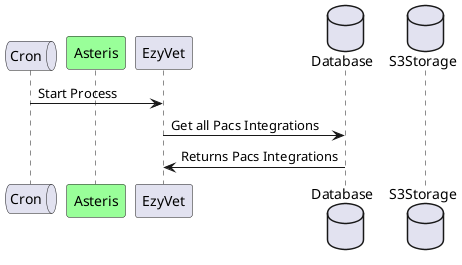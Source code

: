 @startuml Update Results (Asteris) - SequenceDiagram

queue Cron as cron
participant Asteris as integration #99FF99
participant EzyVet as ezyvet
database Database as db 
database S3Storage as S3

cron -> ezyvet : Start Process
ezyvet -> db : Get all Pacs Integrations
db -> ezyvet : Returns Pacs Integrations


@enduml